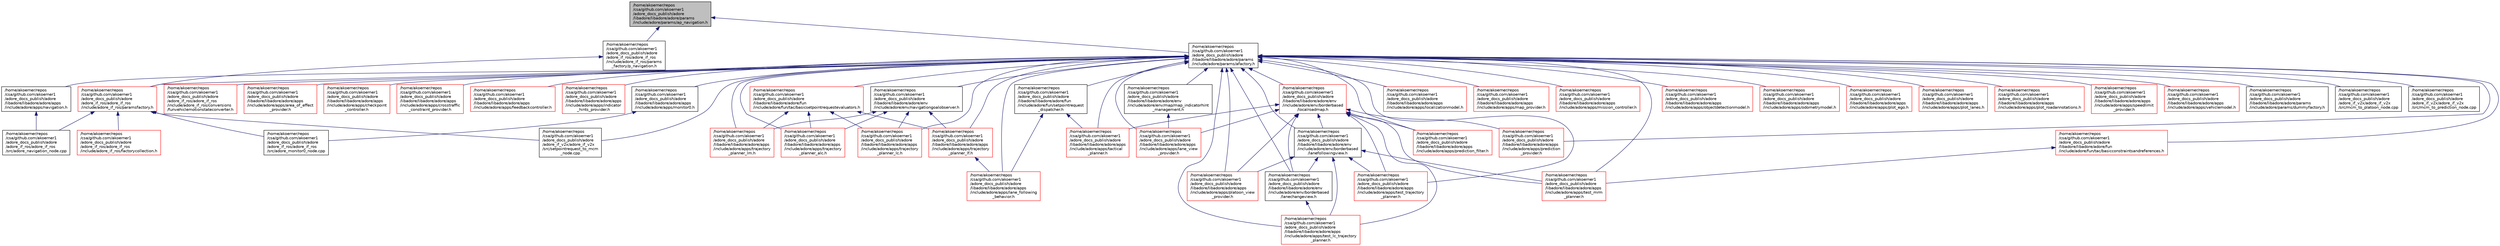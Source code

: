 digraph "/home/akoerner/repos/csa/github.com/akoerner1/adore_docs_publish/adore/libadore/libadore/adore/params/include/adore/params/ap_navigation.h"
{
 // LATEX_PDF_SIZE
  edge [fontname="Helvetica",fontsize="10",labelfontname="Helvetica",labelfontsize="10"];
  node [fontname="Helvetica",fontsize="10",shape=record];
  Node1 [label="/home/akoerner/repos\l/csa/github.com/akoerner1\l/adore_docs_publish/adore\l/libadore/libadore/adore/params\l/include/adore/params/ap_navigation.h",height=0.2,width=0.4,color="black", fillcolor="grey75", style="filled", fontcolor="black",tooltip=" "];
  Node1 -> Node2 [dir="back",color="midnightblue",fontsize="10",style="solid",fontname="Helvetica"];
  Node2 [label="/home/akoerner/repos\l/csa/github.com/akoerner1\l/adore_docs_publish/adore\l/adore_if_ros/adore_if_ros\l/include/adore_if_ros/params\l_factory/p_navigation.h",height=0.2,width=0.4,color="black", fillcolor="white", style="filled",URL="$p__navigation_8h.html",tooltip=" "];
  Node2 -> Node3 [dir="back",color="midnightblue",fontsize="10",style="solid",fontname="Helvetica"];
  Node3 [label="/home/akoerner/repos\l/csa/github.com/akoerner1\l/adore_docs_publish/adore\l/adore_if_ros/adore_if_ros\l/include/adore_if_ros/paramsfactory.h",height=0.2,width=0.4,color="red", fillcolor="white", style="filled",URL="$paramsfactory_8h.html",tooltip=" "];
  Node3 -> Node4 [dir="back",color="midnightblue",fontsize="10",style="solid",fontname="Helvetica"];
  Node4 [label="/home/akoerner/repos\l/csa/github.com/akoerner1\l/adore_docs_publish/adore\l/adore_if_ros/adore_if_ros\l/include/adore_if_ros/factorycollection.h",height=0.2,width=0.4,color="red", fillcolor="white", style="filled",URL="$factorycollection_8h.html",tooltip=" "];
  Node3 -> Node43 [dir="back",color="midnightblue",fontsize="10",style="solid",fontname="Helvetica"];
  Node43 [label="/home/akoerner/repos\l/csa/github.com/akoerner1\l/adore_docs_publish/adore\l/adore_if_ros/adore_if_ros\l/src/adore_monitor0_node.cpp",height=0.2,width=0.4,color="black", fillcolor="white", style="filled",URL="$adore__monitor0__node_8cpp.html",tooltip=" "];
  Node3 -> Node44 [dir="back",color="midnightblue",fontsize="10",style="solid",fontname="Helvetica"];
  Node44 [label="/home/akoerner/repos\l/csa/github.com/akoerner1\l/adore_docs_publish/adore\l/adore_if_ros/adore_if_ros\l/src/adore_navigation_node.cpp",height=0.2,width=0.4,color="black", fillcolor="white", style="filled",URL="$adore__navigation__node_8cpp.html",tooltip=" "];
  Node3 -> Node48 [dir="back",color="midnightblue",fontsize="10",style="solid",fontname="Helvetica"];
  Node48 [label="/home/akoerner/repos\l/csa/github.com/akoerner1\l/adore_docs_publish/adore\l/adore_if_v2x/adore_if_v2x\l/src/setpointrequest_to_mcm\l_node.cpp",height=0.2,width=0.4,color="black", fillcolor="white", style="filled",URL="$setpointrequest__to__mcm__node_8cpp.html",tooltip=" "];
  Node1 -> Node49 [dir="back",color="midnightblue",fontsize="10",style="solid",fontname="Helvetica"];
  Node49 [label="/home/akoerner/repos\l/csa/github.com/akoerner1\l/adore_docs_publish/adore\l/libadore/libadore/adore/params\l/include/adore/params/afactory.h",height=0.2,width=0.4,color="black", fillcolor="white", style="filled",URL="$params_2include_2adore_2params_2afactory_8h.html",tooltip=" "];
  Node49 -> Node50 [dir="back",color="midnightblue",fontsize="10",style="solid",fontname="Helvetica"];
  Node50 [label="/home/akoerner/repos\l/csa/github.com/akoerner1\l/adore_docs_publish/adore\l/adore_if_ros/adore_if_ros\l/include/adore_if_ros/conversions\l/funvehiclemotionstateconverter.h",height=0.2,width=0.4,color="red", fillcolor="white", style="filled",URL="$funvehiclemotionstateconverter_8h.html",tooltip=" "];
  Node49 -> Node3 [dir="back",color="midnightblue",fontsize="10",style="solid",fontname="Helvetica"];
  Node49 -> Node54 [dir="back",color="midnightblue",fontsize="10",style="solid",fontname="Helvetica"];
  Node54 [label="/home/akoerner/repos\l/csa/github.com/akoerner1\l/adore_docs_publish/adore\l/libadore/libadore/adore/apps\l/include/adore/apps/area_of_effect\l_provider.h",height=0.2,width=0.4,color="red", fillcolor="white", style="filled",URL="$area__of__effect__provider_8h.html",tooltip=" "];
  Node49 -> Node55 [dir="back",color="midnightblue",fontsize="10",style="solid",fontname="Helvetica"];
  Node55 [label="/home/akoerner/repos\l/csa/github.com/akoerner1\l/adore_docs_publish/adore\l/libadore/libadore/adore/apps\l/include/adore/apps/checkpoint\l_controller.h",height=0.2,width=0.4,color="red", fillcolor="white", style="filled",URL="$checkpoint__controller_8h.html",tooltip=" "];
  Node49 -> Node56 [dir="back",color="midnightblue",fontsize="10",style="solid",fontname="Helvetica"];
  Node56 [label="/home/akoerner/repos\l/csa/github.com/akoerner1\l/adore_docs_publish/adore\l/libadore/libadore/adore/apps\l/include/adore/apps/crosstraffic\l_constraint_provider.h",height=0.2,width=0.4,color="red", fillcolor="white", style="filled",URL="$crosstraffic__constraint__provider_8h.html",tooltip=" "];
  Node49 -> Node57 [dir="back",color="midnightblue",fontsize="10",style="solid",fontname="Helvetica"];
  Node57 [label="/home/akoerner/repos\l/csa/github.com/akoerner1\l/adore_docs_publish/adore\l/libadore/libadore/adore/apps\l/include/adore/apps/feedbackcontroller.h",height=0.2,width=0.4,color="red", fillcolor="white", style="filled",URL="$feedbackcontroller_8h.html",tooltip=" "];
  Node49 -> Node58 [dir="back",color="midnightblue",fontsize="10",style="solid",fontname="Helvetica"];
  Node58 [label="/home/akoerner/repos\l/csa/github.com/akoerner1\l/adore_docs_publish/adore\l/libadore/libadore/adore/apps\l/include/adore/apps/indicator\l_hints_provider.h",height=0.2,width=0.4,color="red", fillcolor="white", style="filled",URL="$indicator__hints__provider_8h.html",tooltip=" "];
  Node49 -> Node59 [dir="back",color="midnightblue",fontsize="10",style="solid",fontname="Helvetica"];
  Node59 [label="/home/akoerner/repos\l/csa/github.com/akoerner1\l/adore_docs_publish/adore\l/libadore/libadore/adore/apps\l/include/adore/apps/lane_following\l_behavior.h",height=0.2,width=0.4,color="red", fillcolor="white", style="filled",URL="$lane__following__behavior_8h.html",tooltip=" "];
  Node49 -> Node60 [dir="back",color="midnightblue",fontsize="10",style="solid",fontname="Helvetica"];
  Node60 [label="/home/akoerner/repos\l/csa/github.com/akoerner1\l/adore_docs_publish/adore\l/libadore/libadore/adore/apps\l/include/adore/apps/lane_view\l_provider.h",height=0.2,width=0.4,color="red", fillcolor="white", style="filled",URL="$lane__view__provider_8h.html",tooltip=" "];
  Node49 -> Node61 [dir="back",color="midnightblue",fontsize="10",style="solid",fontname="Helvetica"];
  Node61 [label="/home/akoerner/repos\l/csa/github.com/akoerner1\l/adore_docs_publish/adore\l/libadore/libadore/adore/apps\l/include/adore/apps/localizationmodel.h",height=0.2,width=0.4,color="red", fillcolor="white", style="filled",URL="$localizationmodel_8h.html",tooltip=" "];
  Node49 -> Node62 [dir="back",color="midnightblue",fontsize="10",style="solid",fontname="Helvetica"];
  Node62 [label="/home/akoerner/repos\l/csa/github.com/akoerner1\l/adore_docs_publish/adore\l/libadore/libadore/adore/apps\l/include/adore/apps/map_provider.h",height=0.2,width=0.4,color="red", fillcolor="white", style="filled",URL="$map__provider_8h.html",tooltip=" "];
  Node49 -> Node63 [dir="back",color="midnightblue",fontsize="10",style="solid",fontname="Helvetica"];
  Node63 [label="/home/akoerner/repos\l/csa/github.com/akoerner1\l/adore_docs_publish/adore\l/libadore/libadore/adore/apps\l/include/adore/apps/mission_controller.h",height=0.2,width=0.4,color="red", fillcolor="white", style="filled",URL="$mission__controller_8h.html",tooltip=" "];
  Node49 -> Node64 [dir="back",color="midnightblue",fontsize="10",style="solid",fontname="Helvetica"];
  Node64 [label="/home/akoerner/repos\l/csa/github.com/akoerner1\l/adore_docs_publish/adore\l/libadore/libadore/adore/apps\l/include/adore/apps/monitor0.h",height=0.2,width=0.4,color="black", fillcolor="white", style="filled",URL="$monitor0_8h.html",tooltip=" "];
  Node64 -> Node43 [dir="back",color="midnightblue",fontsize="10",style="solid",fontname="Helvetica"];
  Node49 -> Node65 [dir="back",color="midnightblue",fontsize="10",style="solid",fontname="Helvetica"];
  Node65 [label="/home/akoerner/repos\l/csa/github.com/akoerner1\l/adore_docs_publish/adore\l/libadore/libadore/adore/apps\l/include/adore/apps/navigation.h",height=0.2,width=0.4,color="black", fillcolor="white", style="filled",URL="$navigation_8h.html",tooltip=" "];
  Node65 -> Node44 [dir="back",color="midnightblue",fontsize="10",style="solid",fontname="Helvetica"];
  Node49 -> Node66 [dir="back",color="midnightblue",fontsize="10",style="solid",fontname="Helvetica"];
  Node66 [label="/home/akoerner/repos\l/csa/github.com/akoerner1\l/adore_docs_publish/adore\l/libadore/libadore/adore/apps\l/include/adore/apps/objectdetectionmodel.h",height=0.2,width=0.4,color="red", fillcolor="white", style="filled",URL="$objectdetectionmodel_8h.html",tooltip=" "];
  Node49 -> Node67 [dir="back",color="midnightblue",fontsize="10",style="solid",fontname="Helvetica"];
  Node67 [label="/home/akoerner/repos\l/csa/github.com/akoerner1\l/adore_docs_publish/adore\l/libadore/libadore/adore/apps\l/include/adore/apps/odometrymodel.h",height=0.2,width=0.4,color="red", fillcolor="white", style="filled",URL="$odometrymodel_8h.html",tooltip=" "];
  Node49 -> Node68 [dir="back",color="midnightblue",fontsize="10",style="solid",fontname="Helvetica"];
  Node68 [label="/home/akoerner/repos\l/csa/github.com/akoerner1\l/adore_docs_publish/adore\l/libadore/libadore/adore/apps\l/include/adore/apps/platoon_view\l_provider.h",height=0.2,width=0.4,color="red", fillcolor="white", style="filled",URL="$platoon__view__provider_8h.html",tooltip=" "];
  Node49 -> Node69 [dir="back",color="midnightblue",fontsize="10",style="solid",fontname="Helvetica"];
  Node69 [label="/home/akoerner/repos\l/csa/github.com/akoerner1\l/adore_docs_publish/adore\l/libadore/libadore/adore/apps\l/include/adore/apps/plot_ego.h",height=0.2,width=0.4,color="red", fillcolor="white", style="filled",URL="$plot__ego_8h.html",tooltip=" "];
  Node49 -> Node70 [dir="back",color="midnightblue",fontsize="10",style="solid",fontname="Helvetica"];
  Node70 [label="/home/akoerner/repos\l/csa/github.com/akoerner1\l/adore_docs_publish/adore\l/libadore/libadore/adore/apps\l/include/adore/apps/plot_lanes.h",height=0.2,width=0.4,color="red", fillcolor="white", style="filled",URL="$plot__lanes_8h.html",tooltip=" "];
  Node49 -> Node71 [dir="back",color="midnightblue",fontsize="10",style="solid",fontname="Helvetica"];
  Node71 [label="/home/akoerner/repos\l/csa/github.com/akoerner1\l/adore_docs_publish/adore\l/libadore/libadore/adore/apps\l/include/adore/apps/plot_roadannotations.h",height=0.2,width=0.4,color="red", fillcolor="white", style="filled",URL="$plot__roadannotations_8h.html",tooltip=" "];
  Node49 -> Node72 [dir="back",color="midnightblue",fontsize="10",style="solid",fontname="Helvetica"];
  Node72 [label="/home/akoerner/repos\l/csa/github.com/akoerner1\l/adore_docs_publish/adore\l/libadore/libadore/adore/apps\l/include/adore/apps/prediction_filter.h",height=0.2,width=0.4,color="red", fillcolor="white", style="filled",URL="$prediction__filter_8h.html",tooltip=" "];
  Node49 -> Node73 [dir="back",color="midnightblue",fontsize="10",style="solid",fontname="Helvetica"];
  Node73 [label="/home/akoerner/repos\l/csa/github.com/akoerner1\l/adore_docs_publish/adore\l/libadore/libadore/adore/apps\l/include/adore/apps/prediction\l_provider.h",height=0.2,width=0.4,color="red", fillcolor="white", style="filled",URL="$prediction__provider_8h.html",tooltip=" "];
  Node49 -> Node74 [dir="back",color="midnightblue",fontsize="10",style="solid",fontname="Helvetica"];
  Node74 [label="/home/akoerner/repos\l/csa/github.com/akoerner1\l/adore_docs_publish/adore\l/libadore/libadore/adore/apps\l/include/adore/apps/speedlimit\l_provider.h",height=0.2,width=0.4,color="red", fillcolor="white", style="filled",URL="$speedlimit__provider_8h.html",tooltip=" "];
  Node49 -> Node75 [dir="back",color="midnightblue",fontsize="10",style="solid",fontname="Helvetica"];
  Node75 [label="/home/akoerner/repos\l/csa/github.com/akoerner1\l/adore_docs_publish/adore\l/libadore/libadore/adore/apps\l/include/adore/apps/tactical\l_planner.h",height=0.2,width=0.4,color="red", fillcolor="white", style="filled",URL="$tactical__planner_8h.html",tooltip=" "];
  Node49 -> Node76 [dir="back",color="midnightblue",fontsize="10",style="solid",fontname="Helvetica"];
  Node76 [label="/home/akoerner/repos\l/csa/github.com/akoerner1\l/adore_docs_publish/adore\l/libadore/libadore/adore/apps\l/include/adore/apps/test_lc_trajectory\l_planner.h",height=0.2,width=0.4,color="red", fillcolor="white", style="filled",URL="$test__lc__trajectory__planner_8h.html",tooltip=" "];
  Node49 -> Node77 [dir="back",color="midnightblue",fontsize="10",style="solid",fontname="Helvetica"];
  Node77 [label="/home/akoerner/repos\l/csa/github.com/akoerner1\l/adore_docs_publish/adore\l/libadore/libadore/adore/apps\l/include/adore/apps/test_mrm\l_planner.h",height=0.2,width=0.4,color="red", fillcolor="white", style="filled",URL="$test__mrm__planner_8h.html",tooltip=" "];
  Node49 -> Node78 [dir="back",color="midnightblue",fontsize="10",style="solid",fontname="Helvetica"];
  Node78 [label="/home/akoerner/repos\l/csa/github.com/akoerner1\l/adore_docs_publish/adore\l/libadore/libadore/adore/apps\l/include/adore/apps/test_trajectory\l_planner.h",height=0.2,width=0.4,color="red", fillcolor="white", style="filled",URL="$test__trajectory__planner_8h.html",tooltip=" "];
  Node49 -> Node79 [dir="back",color="midnightblue",fontsize="10",style="solid",fontname="Helvetica"];
  Node79 [label="/home/akoerner/repos\l/csa/github.com/akoerner1\l/adore_docs_publish/adore\l/libadore/libadore/adore/apps\l/include/adore/apps/trajectory\l_planner_alc.h",height=0.2,width=0.4,color="red", fillcolor="white", style="filled",URL="$trajectory__planner__alc_8h.html",tooltip=" "];
  Node49 -> Node80 [dir="back",color="midnightblue",fontsize="10",style="solid",fontname="Helvetica"];
  Node80 [label="/home/akoerner/repos\l/csa/github.com/akoerner1\l/adore_docs_publish/adore\l/libadore/libadore/adore/apps\l/include/adore/apps/trajectory\l_planner_lc.h",height=0.2,width=0.4,color="red", fillcolor="white", style="filled",URL="$trajectory__planner__lc_8h.html",tooltip=" "];
  Node49 -> Node81 [dir="back",color="midnightblue",fontsize="10",style="solid",fontname="Helvetica"];
  Node81 [label="/home/akoerner/repos\l/csa/github.com/akoerner1\l/adore_docs_publish/adore\l/libadore/libadore/adore/apps\l/include/adore/apps/trajectory\l_planner_lf.h",height=0.2,width=0.4,color="red", fillcolor="white", style="filled",URL="$trajectory__planner__lf_8h.html",tooltip=" "];
  Node81 -> Node59 [dir="back",color="midnightblue",fontsize="10",style="solid",fontname="Helvetica"];
  Node49 -> Node82 [dir="back",color="midnightblue",fontsize="10",style="solid",fontname="Helvetica"];
  Node82 [label="/home/akoerner/repos\l/csa/github.com/akoerner1\l/adore_docs_publish/adore\l/libadore/libadore/adore/apps\l/include/adore/apps/trajectory\l_planner_lm.h",height=0.2,width=0.4,color="red", fillcolor="white", style="filled",URL="$trajectory__planner__lm_8h.html",tooltip=" "];
  Node49 -> Node83 [dir="back",color="midnightblue",fontsize="10",style="solid",fontname="Helvetica"];
  Node83 [label="/home/akoerner/repos\l/csa/github.com/akoerner1\l/adore_docs_publish/adore\l/libadore/libadore/adore/apps\l/include/adore/apps/vehiclemodel.h",height=0.2,width=0.4,color="red", fillcolor="white", style="filled",URL="$vehiclemodel_8h.html",tooltip=" "];
  Node49 -> Node84 [dir="back",color="midnightblue",fontsize="10",style="solid",fontname="Helvetica"];
  Node84 [label="/home/akoerner/repos\l/csa/github.com/akoerner1\l/adore_docs_publish/adore\l/libadore/libadore/adore/env\l/include/adore/env/borderbased\l/lanechangeview.h",height=0.2,width=0.4,color="black", fillcolor="white", style="filled",URL="$lanechangeview_8h.html",tooltip=" "];
  Node84 -> Node76 [dir="back",color="midnightblue",fontsize="10",style="solid",fontname="Helvetica"];
  Node49 -> Node85 [dir="back",color="midnightblue",fontsize="10",style="solid",fontname="Helvetica"];
  Node85 [label="/home/akoerner/repos\l/csa/github.com/akoerner1\l/adore_docs_publish/adore\l/libadore/libadore/adore/env\l/include/adore/env/borderbased\l/lanefollowingview.h",height=0.2,width=0.4,color="black", fillcolor="white", style="filled",URL="$lanefollowingview_8h.html",tooltip=" "];
  Node85 -> Node68 [dir="back",color="midnightblue",fontsize="10",style="solid",fontname="Helvetica"];
  Node85 -> Node76 [dir="back",color="midnightblue",fontsize="10",style="solid",fontname="Helvetica"];
  Node85 -> Node77 [dir="back",color="midnightblue",fontsize="10",style="solid",fontname="Helvetica"];
  Node85 -> Node78 [dir="back",color="midnightblue",fontsize="10",style="solid",fontname="Helvetica"];
  Node85 -> Node84 [dir="back",color="midnightblue",fontsize="10",style="solid",fontname="Helvetica"];
  Node49 -> Node86 [dir="back",color="midnightblue",fontsize="10",style="solid",fontname="Helvetica"];
  Node86 [label="/home/akoerner/repos\l/csa/github.com/akoerner1\l/adore_docs_publish/adore\l/libadore/libadore/adore/env\l/include/adore/env/borderbased\l/localroadmap.h",height=0.2,width=0.4,color="red", fillcolor="white", style="filled",URL="$localroadmap_8h.html",tooltip=" "];
  Node86 -> Node60 [dir="back",color="midnightblue",fontsize="10",style="solid",fontname="Helvetica"];
  Node86 -> Node68 [dir="back",color="midnightblue",fontsize="10",style="solid",fontname="Helvetica"];
  Node86 -> Node72 [dir="back",color="midnightblue",fontsize="10",style="solid",fontname="Helvetica"];
  Node86 -> Node73 [dir="back",color="midnightblue",fontsize="10",style="solid",fontname="Helvetica"];
  Node86 -> Node75 [dir="back",color="midnightblue",fontsize="10",style="solid",fontname="Helvetica"];
  Node86 -> Node76 [dir="back",color="midnightblue",fontsize="10",style="solid",fontname="Helvetica"];
  Node86 -> Node77 [dir="back",color="midnightblue",fontsize="10",style="solid",fontname="Helvetica"];
  Node86 -> Node78 [dir="back",color="midnightblue",fontsize="10",style="solid",fontname="Helvetica"];
  Node86 -> Node84 [dir="back",color="midnightblue",fontsize="10",style="solid",fontname="Helvetica"];
  Node86 -> Node85 [dir="back",color="midnightblue",fontsize="10",style="solid",fontname="Helvetica"];
  Node49 -> Node90 [dir="back",color="midnightblue",fontsize="10",style="solid",fontname="Helvetica"];
  Node90 [label="/home/akoerner/repos\l/csa/github.com/akoerner1\l/adore_docs_publish/adore\l/libadore/libadore/adore/env\l/include/adore/env/map/map_indicatorhint\l_management.h",height=0.2,width=0.4,color="black", fillcolor="white", style="filled",URL="$map__indicatorhint__management_8h.html",tooltip=" "];
  Node90 -> Node60 [dir="back",color="midnightblue",fontsize="10",style="solid",fontname="Helvetica"];
  Node49 -> Node91 [dir="back",color="midnightblue",fontsize="10",style="solid",fontname="Helvetica"];
  Node91 [label="/home/akoerner/repos\l/csa/github.com/akoerner1\l/adore_docs_publish/adore\l/libadore/libadore/adore/env\l/include/adore/env/navigationgoalobserver.h",height=0.2,width=0.4,color="black", fillcolor="white", style="filled",URL="$navigationgoalobserver_8h.html",tooltip=" "];
  Node91 -> Node79 [dir="back",color="midnightblue",fontsize="10",style="solid",fontname="Helvetica"];
  Node91 -> Node80 [dir="back",color="midnightblue",fontsize="10",style="solid",fontname="Helvetica"];
  Node91 -> Node81 [dir="back",color="midnightblue",fontsize="10",style="solid",fontname="Helvetica"];
  Node91 -> Node82 [dir="back",color="midnightblue",fontsize="10",style="solid",fontname="Helvetica"];
  Node49 -> Node92 [dir="back",color="midnightblue",fontsize="10",style="solid",fontname="Helvetica"];
  Node92 [label="/home/akoerner/repos\l/csa/github.com/akoerner1\l/adore_docs_publish/adore\l/libadore/libadore/adore/fun\l/include/adore/fun/setpointrequest\l_dispatcher.h",height=0.2,width=0.4,color="black", fillcolor="white", style="filled",URL="$setpointrequest__dispatcher_8h.html",tooltip=" "];
  Node92 -> Node59 [dir="back",color="midnightblue",fontsize="10",style="solid",fontname="Helvetica"];
  Node92 -> Node75 [dir="back",color="midnightblue",fontsize="10",style="solid",fontname="Helvetica"];
  Node49 -> Node93 [dir="back",color="midnightblue",fontsize="10",style="solid",fontname="Helvetica"];
  Node93 [label="/home/akoerner/repos\l/csa/github.com/akoerner1\l/adore_docs_publish/adore\l/libadore/libadore/adore/fun\l/include/adore/fun/tac/basicconstraintsandreferences.h",height=0.2,width=0.4,color="red", fillcolor="white", style="filled",URL="$basicconstraintsandreferences_8h.html",tooltip=" "];
  Node93 -> Node77 [dir="back",color="midnightblue",fontsize="10",style="solid",fontname="Helvetica"];
  Node49 -> Node102 [dir="back",color="midnightblue",fontsize="10",style="solid",fontname="Helvetica"];
  Node102 [label="/home/akoerner/repos\l/csa/github.com/akoerner1\l/adore_docs_publish/adore\l/libadore/libadore/adore/fun\l/include/adore/fun/tac/basicsetpointrequestevaluators.h",height=0.2,width=0.4,color="red", fillcolor="white", style="filled",URL="$basicsetpointrequestevaluators_8h.html",tooltip=" "];
  Node102 -> Node79 [dir="back",color="midnightblue",fontsize="10",style="solid",fontname="Helvetica"];
  Node102 -> Node80 [dir="back",color="midnightblue",fontsize="10",style="solid",fontname="Helvetica"];
  Node102 -> Node81 [dir="back",color="midnightblue",fontsize="10",style="solid",fontname="Helvetica"];
  Node102 -> Node82 [dir="back",color="midnightblue",fontsize="10",style="solid",fontname="Helvetica"];
  Node49 -> Node104 [dir="back",color="midnightblue",fontsize="10",style="solid",fontname="Helvetica"];
  Node104 [label="/home/akoerner/repos\l/csa/github.com/akoerner1\l/adore_docs_publish/adore\l/libadore/libadore/adore/params\l/include/adore/params/dummyfactory.h",height=0.2,width=0.4,color="black", fillcolor="white", style="filled",URL="$dummyfactory_8h.html",tooltip=" "];
  Node49 -> Node105 [dir="back",color="midnightblue",fontsize="10",style="solid",fontname="Helvetica"];
  Node105 [label="/home/akoerner/repos\l/csa/github.com/akoerner1\l/adore_docs_publish/adore\l/adore_if_v2x/adore_if_v2x\l/src/mcm_to_platoon_node.cpp",height=0.2,width=0.4,color="black", fillcolor="white", style="filled",URL="$mcm__to__platoon__node_8cpp.html",tooltip=" "];
  Node49 -> Node106 [dir="back",color="midnightblue",fontsize="10",style="solid",fontname="Helvetica"];
  Node106 [label="/home/akoerner/repos\l/csa/github.com/akoerner1\l/adore_docs_publish/adore\l/adore_if_v2x/adore_if_v2x\l/src/mcm_to_prediction_node.cpp",height=0.2,width=0.4,color="black", fillcolor="white", style="filled",URL="$mcm__to__prediction__node_8cpp.html",tooltip=" "];
  Node49 -> Node48 [dir="back",color="midnightblue",fontsize="10",style="solid",fontname="Helvetica"];
}

